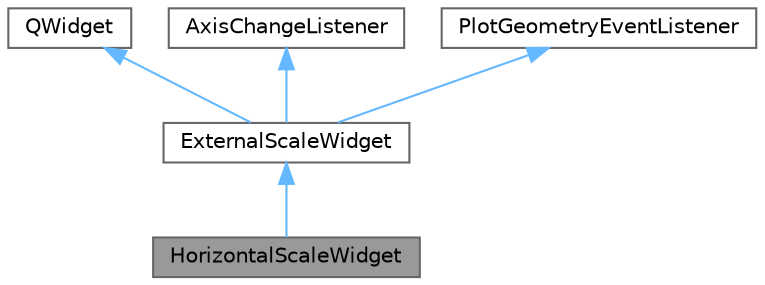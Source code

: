 digraph "HorizontalScaleWidget"
{
 // LATEX_PDF_SIZE
  bgcolor="transparent";
  edge [fontname=Helvetica,fontsize=10,labelfontname=Helvetica,labelfontsize=10];
  node [fontname=Helvetica,fontsize=10,shape=box,height=0.2,width=0.4];
  Node1 [label="HorizontalScaleWidget",height=0.2,width=0.4,color="gray40", fillcolor="grey60", style="filled", fontcolor="black",tooltip="Convenience class that creates a horizontal scale."];
  Node2 -> Node1 [dir="back",color="steelblue1",style="solid"];
  Node2 [label="ExternalScaleWidget",height=0.2,width=0.4,color="gray40", fillcolor="white", style="filled",URL="$classExternalScaleWidget.html",tooltip="A widget to configure and draw a scale external to a PlotSceneWidget or any other scroll area whose c..."];
  Node3 -> Node2 [dir="back",color="steelblue1",style="solid"];
  Node3 [label="QWidget",height=0.2,width=0.4,color="gray40", fillcolor="white", style="filled",tooltip=" "];
  Node4 -> Node2 [dir="back",color="steelblue1",style="solid"];
  Node4 [label="AxisChangeListener",height=0.2,width=0.4,color="gray40", fillcolor="white", style="filled",URL="$classAxisChangeListener.html",tooltip="A listener for axis change events."];
  Node5 -> Node2 [dir="back",color="steelblue1",style="solid"];
  Node5 [label="PlotGeometryEventListener",height=0.2,width=0.4,color="gray40", fillcolor="white", style="filled",URL="$classPlotGeometryEventListener.html",tooltip="This is an interface that you can subclass to be notified when the plot rect changes."];
}
